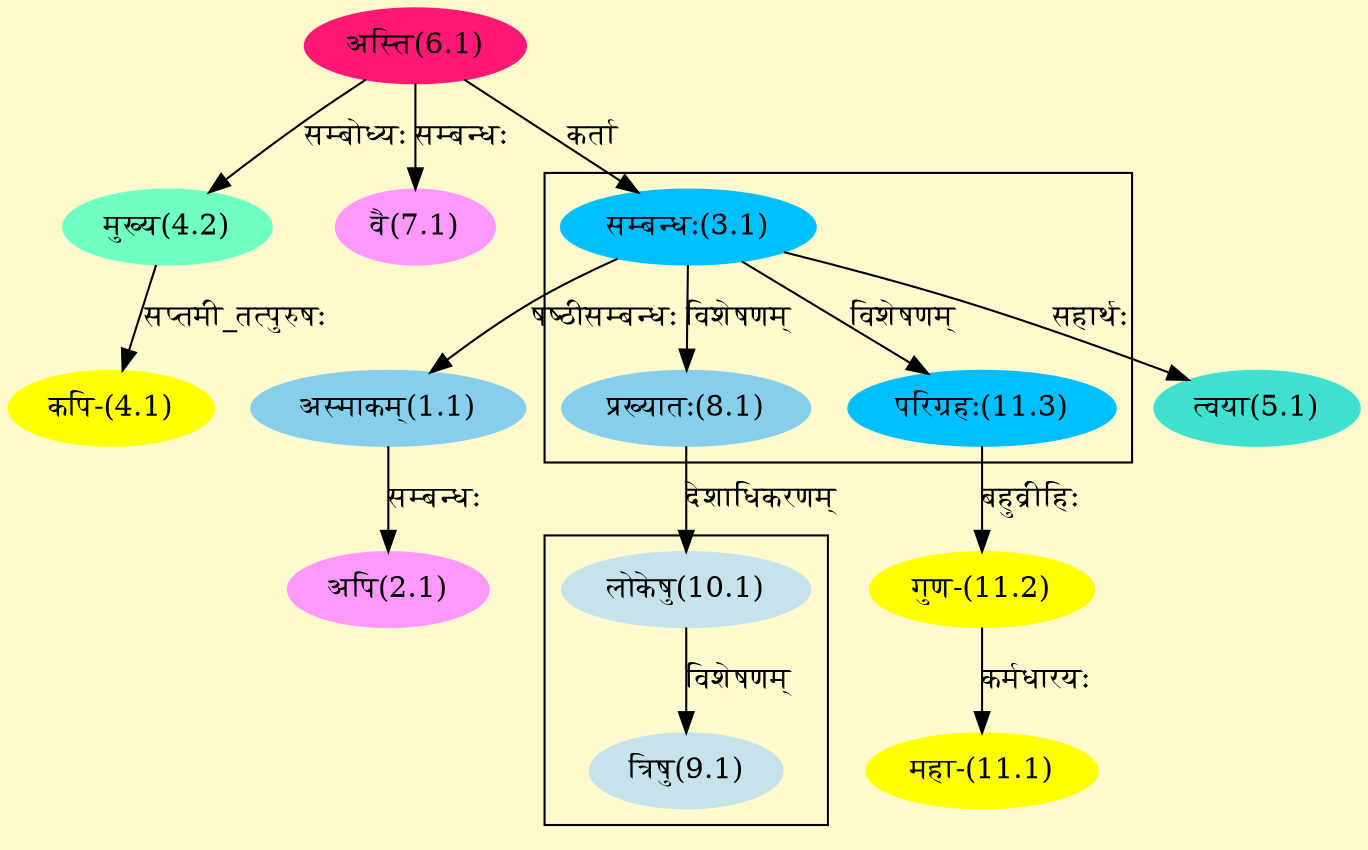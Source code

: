digraph G{
rankdir=BT;
 compound=true;
 bgcolor="lemonchiffon1";

subgraph cluster_1{
Node8_1 [style=filled, color="#87CEEB" label = "प्रख्यातः(8.1)"]
Node3_1 [style=filled, color="#00BFFF" label = "सम्बन्धः(3.1)"]
Node11_3 [style=filled, color="#00BFFF" label = "परिग्रहः(11.3)"]

}

subgraph cluster_2{
Node9_1 [style=filled, color="#C6E2EB" label = "त्रिषु(9.1)"]
Node10_1 [style=filled, color="#C6E2EB" label = "लोकेषु(10.1)"]

}
Node1_1 [style=filled, color="#87CEEB" label = "अस्माकम्(1.1)"]
Node3_1 [style=filled, color="#00BFFF" label = "सम्बन्धः(3.1)"]
Node2_1 [style=filled, color="#FF99FF" label = "अपि(2.1)"]
Node6_1 [style=filled, color="#FF1975" label = "अस्ति(6.1)"]
Node4_1 [style=filled, color="#FFFF00" label = "कपि-(4.1)"]
Node4_2 [style=filled, color="#6FFFC3" label = "मुख्य(4.2)"]
Node5_1 [style=filled, color="#40E0D0" label = "त्वया(5.1)"]
Node7_1 [style=filled, color="#FF99FF" label = "वै(7.1)"]
Node10_1 [style=filled, color="#C6E2EB" label = "लोकेषु(10.1)"]
Node8_1 [style=filled, color="#87CEEB" label = "प्रख्यातः(8.1)"]
Node11_1 [style=filled, color="#FFFF00" label = "महा-(11.1)"]
Node11_2 [style=filled, color="#FFFF00" label = "गुण-(11.2)"]
Node11_3 [style=filled, color="#00BFFF" label = "परिग्रहः(11.3)"]
/* Start of Relations section */

Node1_1 -> Node3_1 [  label="षष्ठीसम्बन्धः"  dir="back" ]
Node2_1 -> Node1_1 [  label="सम्बन्धः"  dir="back" ]
Node3_1 -> Node6_1 [  label="कर्ता"  dir="back" ]
Node4_1 -> Node4_2 [  label="सप्तमी_तत्पुरुषः"  dir="back" ]
Node4_2 -> Node6_1 [  label="सम्बोध्यः"  dir="back" ]
Node5_1 -> Node3_1 [  label="सहार्थः"  dir="back" ]
Node7_1 -> Node6_1 [  label="सम्बन्धः"  dir="back" ]
Node8_1 -> Node3_1 [  label="विशेषणम्"  dir="back" ]
Node9_1 -> Node10_1 [  label="विशेषणम्"  dir="back" ]
Node10_1 -> Node8_1 [  label="देशाधिकरणम्"  dir="back" ]
Node11_1 -> Node11_2 [  label="कर्मधारयः"  dir="back" ]
Node11_2 -> Node11_3 [  label="बहुव्रीहिः"  dir="back" ]
Node11_3 -> Node3_1 [  label="विशेषणम्"  dir="back" ]
}
